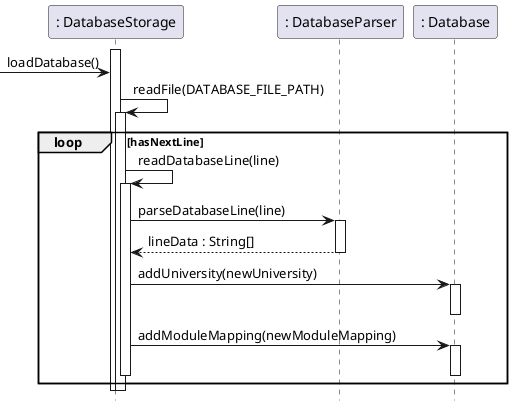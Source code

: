 @startuml

hide footbox

activate ": DatabaseStorage"

-> ": DatabaseStorage" : loadDatabase()

": DatabaseStorage" -> ": DatabaseStorage" : readFile(DATABASE_FILE_PATH)
activate ": DatabaseStorage"

loop hasNextLine
    ": DatabaseStorage" -> ": DatabaseStorage" : readDatabaseLine(line)
    activate ": DatabaseStorage"

    ": DatabaseStorage" -> ": DatabaseParser" : parseDatabaseLine(line)
    activate ": DatabaseParser"
    ": DatabaseParser" --> ": DatabaseStorage" : lineData : String[]
    deactivate ": DatabaseParser"

    ": DatabaseStorage" -> ": Database" : addUniversity(newUniversity)
    activate ": Database"
    deactivate ": Database"

    ": DatabaseStorage" -> ": Database" : addModuleMapping(newModuleMapping)
    activate ": Database"
    deactivate ": Database"

    deactivate ": DatabaseStorage"
end

deactivate ": DatabaseStorage"

deactivate ": DatabaseStorage"

@enduml